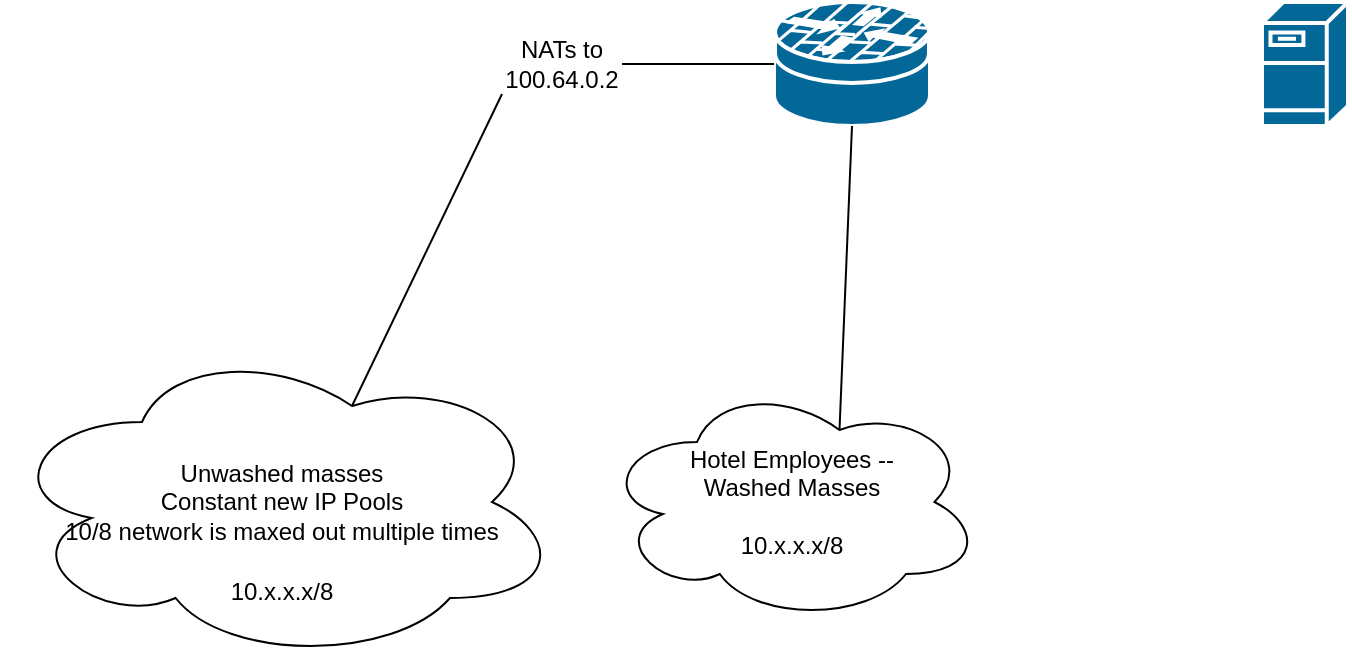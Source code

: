 <mxfile version="28.0.7">
  <diagram name="Page-1" id="NHAs3yNuuSQGRzSFP-bY">
    <mxGraphModel dx="1412" dy="737" grid="1" gridSize="10" guides="1" tooltips="1" connect="1" arrows="1" fold="1" page="1" pageScale="1" pageWidth="850" pageHeight="1100" math="0" shadow="0">
      <root>
        <mxCell id="0" />
        <mxCell id="1" parent="0" />
        <mxCell id="5NGBoYn_24w96im8_-v_-1" value="Unwashed masses&lt;div&gt;Constant new IP Pools&lt;/div&gt;&lt;div&gt;10/8 network is maxed out multiple times&lt;/div&gt;" style="ellipse;shape=cloud;whiteSpace=wrap;html=1;" vertex="1" parent="1">
          <mxGeometry y="380" width="280" height="160" as="geometry" />
        </mxCell>
        <mxCell id="5NGBoYn_24w96im8_-v_-2" value="" style="endArrow=none;html=1;rounded=0;entryX=0;entryY=1;entryDx=0;entryDy=0;exitX=0.625;exitY=0.2;exitDx=0;exitDy=0;exitPerimeter=0;" edge="1" parent="1" source="5NGBoYn_24w96im8_-v_-1" target="5NGBoYn_24w96im8_-v_-5">
          <mxGeometry width="50" height="50" relative="1" as="geometry">
            <mxPoint x="400" y="410" as="sourcePoint" />
            <mxPoint x="450" y="360" as="targetPoint" />
          </mxGeometry>
        </mxCell>
        <mxCell id="5NGBoYn_24w96im8_-v_-3" value="" style="shape=mxgraph.cisco.security.router_firewall;sketch=0;html=1;pointerEvents=1;dashed=0;fillColor=#036897;strokeColor=#ffffff;strokeWidth=2;verticalLabelPosition=bottom;verticalAlign=top;align=center;outlineConnect=0;" vertex="1" parent="1">
          <mxGeometry x="386.0" y="210" width="78" height="62" as="geometry" />
        </mxCell>
        <mxCell id="5NGBoYn_24w96im8_-v_-4" value="10.x.x.x/8" style="text;html=1;align=center;verticalAlign=middle;whiteSpace=wrap;rounded=0;" vertex="1" parent="1">
          <mxGeometry x="110" y="490" width="60" height="30" as="geometry" />
        </mxCell>
        <mxCell id="5NGBoYn_24w96im8_-v_-5" value="NATs to 100.64.0.2" style="text;html=1;align=center;verticalAlign=middle;whiteSpace=wrap;rounded=0;" vertex="1" parent="1">
          <mxGeometry x="250" y="226" width="60" height="30" as="geometry" />
        </mxCell>
        <mxCell id="5NGBoYn_24w96im8_-v_-6" value="" style="shape=mxgraph.cisco.servers.fileserver;sketch=0;html=1;pointerEvents=1;dashed=0;fillColor=#036897;strokeColor=#ffffff;strokeWidth=2;verticalLabelPosition=bottom;verticalAlign=top;align=center;outlineConnect=0;" vertex="1" parent="1">
          <mxGeometry x="630" y="210" width="43" height="62" as="geometry" />
        </mxCell>
        <mxCell id="5NGBoYn_24w96im8_-v_-7" value="Hotel Employees --&lt;div&gt;Washed Masses&lt;/div&gt;&lt;div&gt;&lt;br&gt;&lt;/div&gt;&lt;div&gt;10.x.x.x/8&lt;/div&gt;" style="ellipse;shape=cloud;whiteSpace=wrap;html=1;" vertex="1" parent="1">
          <mxGeometry x="300" y="400" width="190" height="120" as="geometry" />
        </mxCell>
        <mxCell id="5NGBoYn_24w96im8_-v_-8" value="" style="endArrow=none;html=1;rounded=0;exitX=0.625;exitY=0.2;exitDx=0;exitDy=0;exitPerimeter=0;entryX=0.5;entryY=1;entryDx=0;entryDy=0;entryPerimeter=0;" edge="1" parent="1" source="5NGBoYn_24w96im8_-v_-7" target="5NGBoYn_24w96im8_-v_-3">
          <mxGeometry width="50" height="50" relative="1" as="geometry">
            <mxPoint x="400" y="410" as="sourcePoint" />
            <mxPoint x="450" y="360" as="targetPoint" />
          </mxGeometry>
        </mxCell>
        <mxCell id="5NGBoYn_24w96im8_-v_-9" value="" style="endArrow=none;html=1;rounded=0;entryX=1;entryY=0.5;entryDx=0;entryDy=0;exitX=0;exitY=0.5;exitDx=0;exitDy=0;exitPerimeter=0;" edge="1" parent="1" source="5NGBoYn_24w96im8_-v_-3" target="5NGBoYn_24w96im8_-v_-5">
          <mxGeometry width="50" height="50" relative="1" as="geometry">
            <mxPoint x="400" y="410" as="sourcePoint" />
            <mxPoint x="450" y="360" as="targetPoint" />
          </mxGeometry>
        </mxCell>
      </root>
    </mxGraphModel>
  </diagram>
</mxfile>
